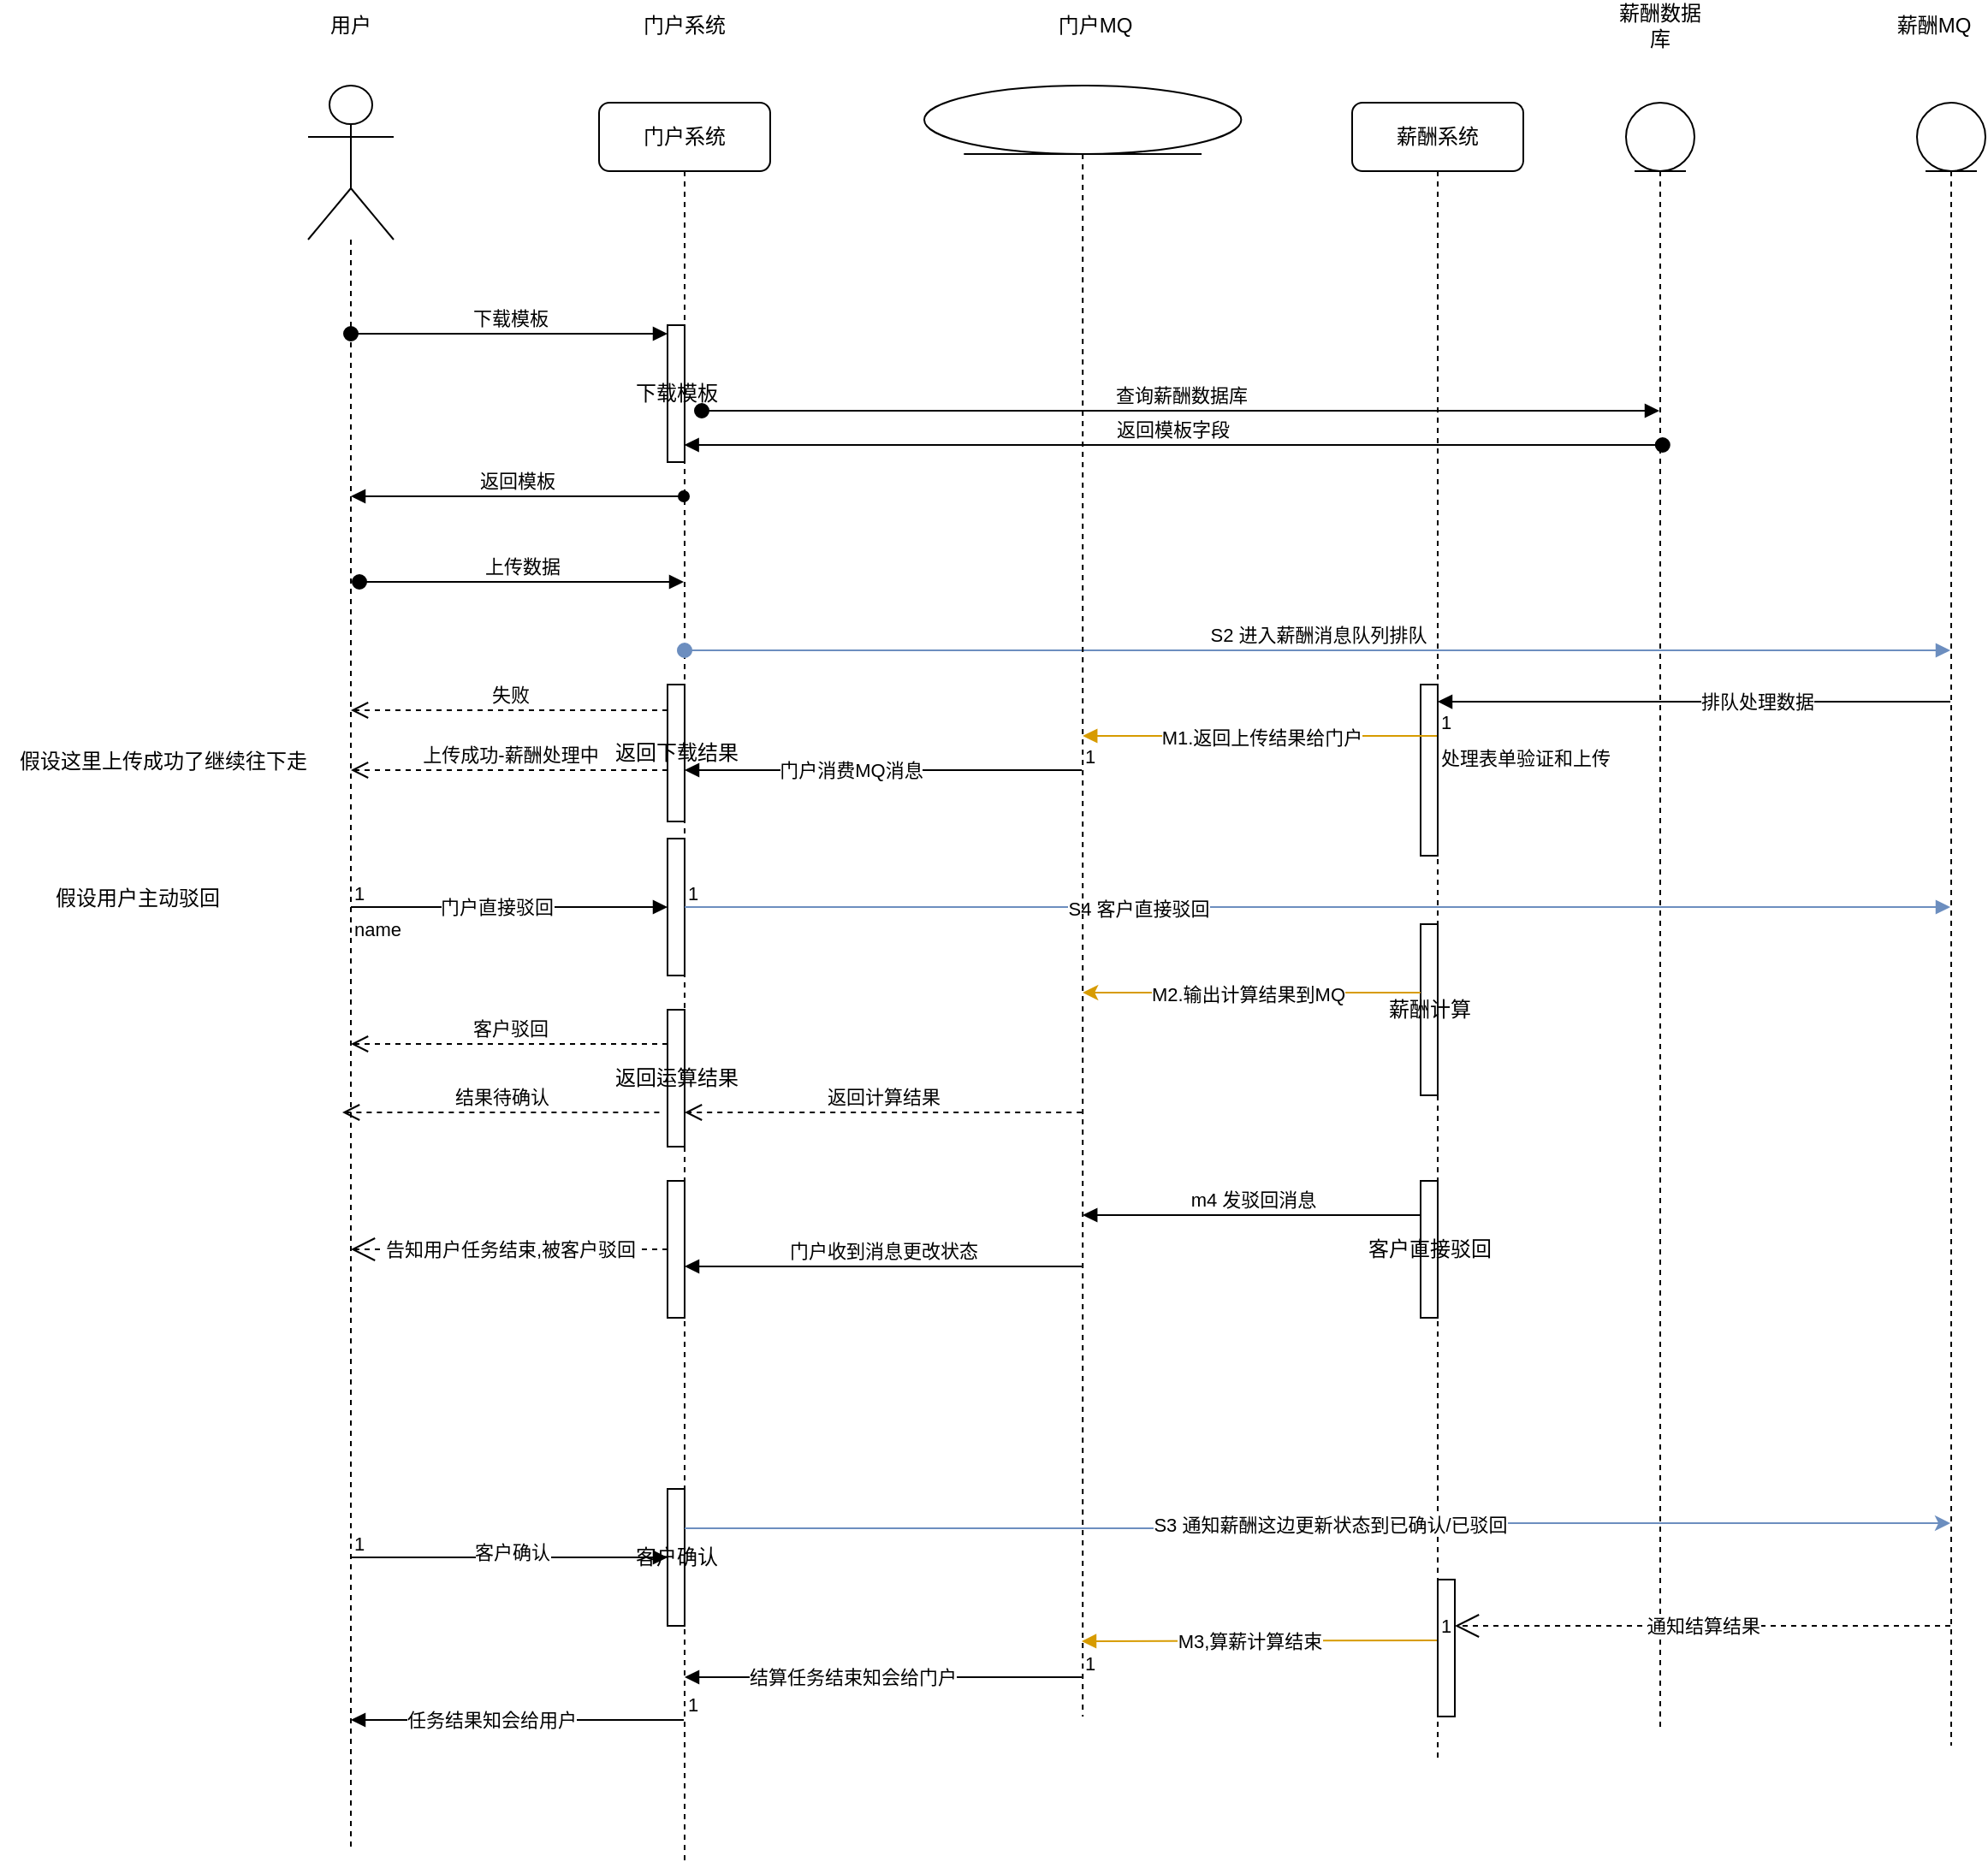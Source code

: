 <mxfile version="21.7.2" type="github">
  <diagram name="Page-1" id="13e1069c-82ec-6db2-03f1-153e76fe0fe0">
    <mxGraphModel dx="2420" dy="683" grid="1" gridSize="10" guides="0" tooltips="1" connect="1" arrows="1" fold="1" page="1" pageScale="1" pageWidth="1100" pageHeight="850" background="none" math="0" shadow="0">
      <root>
        <mxCell id="0" />
        <mxCell id="1" parent="0" />
        <mxCell id="7baba1c4bc27f4b0-2" value="门户系统" style="shape=umlLifeline;perimeter=lifelinePerimeter;whiteSpace=wrap;html=1;container=1;collapsible=0;recursiveResize=0;outlineConnect=0;rounded=1;shadow=0;comic=0;labelBackgroundColor=none;strokeWidth=1;fontFamily=Verdana;fontSize=12;align=center;" parent="1" vertex="1">
          <mxGeometry x="240" y="80" width="100" height="1030" as="geometry" />
        </mxCell>
        <mxCell id="_u981DfsSqjr19nyvVNP-14" value="下载模板" style="html=1;points=[[0,0,0,0,5],[0,1,0,0,-5],[1,0,0,0,5],[1,1,0,0,-5]];perimeter=orthogonalPerimeter;outlineConnect=0;targetShapes=umlLifeline;portConstraint=eastwest;newEdgeStyle={&quot;curved&quot;:0,&quot;rounded&quot;:0};" parent="7baba1c4bc27f4b0-2" vertex="1">
          <mxGeometry x="40" y="130" width="10" height="80" as="geometry" />
        </mxCell>
        <mxCell id="_u981DfsSqjr19nyvVNP-23" value="S2 进入薪酬消息队列排队" style="html=1;verticalAlign=bottom;startArrow=oval;startFill=1;endArrow=block;startSize=8;curved=0;rounded=0;fillColor=#dae8fc;strokeColor=#6c8ebf;" parent="7baba1c4bc27f4b0-2" target="_u981DfsSqjr19nyvVNP-6" edge="1">
          <mxGeometry width="60" relative="1" as="geometry">
            <mxPoint x="50" y="320" as="sourcePoint" />
            <mxPoint x="110" y="320" as="targetPoint" />
          </mxGeometry>
        </mxCell>
        <mxCell id="_u981DfsSqjr19nyvVNP-38" value="返回下载结果" style="html=1;points=[[0,0,0,0,5],[0,1,0,0,-5],[1,0,0,0,5],[1,1,0,0,-5]];perimeter=orthogonalPerimeter;outlineConnect=0;targetShapes=umlLifeline;portConstraint=eastwest;newEdgeStyle={&quot;curved&quot;:0,&quot;rounded&quot;:0};" parent="7baba1c4bc27f4b0-2" vertex="1">
          <mxGeometry x="40" y="340" width="10" height="80" as="geometry" />
        </mxCell>
        <mxCell id="_u981DfsSqjr19nyvVNP-43" value="返回运算结果" style="html=1;points=[[0,0,0,0,5],[0,1,0,0,-5],[1,0,0,0,5],[1,1,0,0,-5]];perimeter=orthogonalPerimeter;outlineConnect=0;targetShapes=umlLifeline;portConstraint=eastwest;newEdgeStyle={&quot;curved&quot;:0,&quot;rounded&quot;:0};" parent="7baba1c4bc27f4b0-2" vertex="1">
          <mxGeometry x="40" y="530" width="10" height="80" as="geometry" />
        </mxCell>
        <mxCell id="_u981DfsSqjr19nyvVNP-53" value="客户确认" style="html=1;points=[[0,0,0,0,5],[0,1,0,0,-5],[1,0,0,0,5],[1,1,0,0,-5]];perimeter=orthogonalPerimeter;outlineConnect=0;targetShapes=umlLifeline;portConstraint=eastwest;newEdgeStyle={&quot;curved&quot;:0,&quot;rounded&quot;:0};" parent="7baba1c4bc27f4b0-2" vertex="1">
          <mxGeometry x="40" y="810" width="10" height="80" as="geometry" />
        </mxCell>
        <mxCell id="_u981DfsSqjr19nyvVNP-49" value="结果待确认" style="html=1;verticalAlign=bottom;endArrow=open;dashed=1;endSize=8;curved=0;rounded=0;" parent="7baba1c4bc27f4b0-2" edge="1">
          <mxGeometry relative="1" as="geometry">
            <mxPoint x="35.19" y="590" as="sourcePoint" />
            <mxPoint x="-150.0" y="590" as="targetPoint" />
          </mxGeometry>
        </mxCell>
        <mxCell id="_u981DfsSqjr19nyvVNP-84" value="" style="html=1;points=[[0,0,0,0,5],[0,1,0,0,-5],[1,0,0,0,5],[1,1,0,0,-5]];perimeter=orthogonalPerimeter;outlineConnect=0;targetShapes=umlLifeline;portConstraint=eastwest;newEdgeStyle={&quot;curved&quot;:0,&quot;rounded&quot;:0};" parent="7baba1c4bc27f4b0-2" vertex="1">
          <mxGeometry x="40" y="630" width="10" height="80" as="geometry" />
        </mxCell>
        <mxCell id="_u981DfsSqjr19nyvVNP-99" value="" style="html=1;points=[[0,0,0,0,5],[0,1,0,0,-5],[1,0,0,0,5],[1,1,0,0,-5]];perimeter=orthogonalPerimeter;outlineConnect=0;targetShapes=umlLifeline;portConstraint=eastwest;newEdgeStyle={&quot;curved&quot;:0,&quot;rounded&quot;:0};" parent="7baba1c4bc27f4b0-2" vertex="1">
          <mxGeometry x="40" y="430" width="10" height="80" as="geometry" />
        </mxCell>
        <mxCell id="rmobg88m7ju0vjXwf5PJ-8" value="门户收到消息更改状态" style="html=1;verticalAlign=bottom;endArrow=block;curved=0;rounded=0;" edge="1" parent="7baba1c4bc27f4b0-2" source="_u981DfsSqjr19nyvVNP-5">
          <mxGeometry width="80" relative="1" as="geometry">
            <mxPoint x="248" y="680" as="sourcePoint" />
            <mxPoint x="50" y="680" as="targetPoint" />
            <Array as="points">
              <mxPoint x="148" y="680" />
            </Array>
          </mxGeometry>
        </mxCell>
        <mxCell id="7baba1c4bc27f4b0-5" value="薪酬系统" style="shape=umlLifeline;perimeter=lifelinePerimeter;whiteSpace=wrap;html=1;container=1;collapsible=0;recursiveResize=0;outlineConnect=0;rounded=1;shadow=0;comic=0;labelBackgroundColor=none;strokeWidth=1;fontFamily=Verdana;fontSize=12;align=center;" parent="1" vertex="1">
          <mxGeometry x="680" y="80" width="100" height="970" as="geometry" />
        </mxCell>
        <mxCell id="_u981DfsSqjr19nyvVNP-28" value="" style="html=1;points=[[0,0,0,0,5],[0,1,0,0,-5],[1,0,0,0,5],[1,1,0,0,-5]];perimeter=orthogonalPerimeter;outlineConnect=0;targetShapes=umlLifeline;portConstraint=eastwest;newEdgeStyle={&quot;curved&quot;:0,&quot;rounded&quot;:0};" parent="7baba1c4bc27f4b0-5" vertex="1">
          <mxGeometry x="40" y="340" width="10" height="100" as="geometry" />
        </mxCell>
        <mxCell id="_u981DfsSqjr19nyvVNP-42" value="薪酬计算" style="html=1;points=[[0,0,0,0,5],[0,1,0,0,-5],[1,0,0,0,5],[1,1,0,0,-5]];perimeter=orthogonalPerimeter;outlineConnect=0;targetShapes=umlLifeline;portConstraint=eastwest;newEdgeStyle={&quot;curved&quot;:0,&quot;rounded&quot;:0};" parent="7baba1c4bc27f4b0-5" vertex="1">
          <mxGeometry x="40" y="480" width="10" height="100" as="geometry" />
        </mxCell>
        <mxCell id="_u981DfsSqjr19nyvVNP-83" value="客户直接驳回" style="html=1;points=[[0,0,0,0,5],[0,1,0,0,-5],[1,0,0,0,5],[1,1,0,0,-5]];perimeter=orthogonalPerimeter;outlineConnect=0;targetShapes=umlLifeline;portConstraint=eastwest;newEdgeStyle={&quot;curved&quot;:0,&quot;rounded&quot;:0};" parent="7baba1c4bc27f4b0-5" vertex="1">
          <mxGeometry x="40" y="630" width="10" height="80" as="geometry" />
        </mxCell>
        <mxCell id="_u981DfsSqjr19nyvVNP-92" value="" style="html=1;points=[[0,0,0,0,5],[0,1,0,0,-5],[1,0,0,0,5],[1,1,0,0,-5]];perimeter=orthogonalPerimeter;outlineConnect=0;targetShapes=umlLifeline;portConstraint=eastwest;newEdgeStyle={&quot;curved&quot;:0,&quot;rounded&quot;:0};" parent="7baba1c4bc27f4b0-5" vertex="1">
          <mxGeometry x="50" y="862.97" width="10" height="80" as="geometry" />
        </mxCell>
        <mxCell id="_u981DfsSqjr19nyvVNP-100" value="" style="endArrow=block;endFill=1;html=1;edgeStyle=orthogonalEdgeStyle;align=left;verticalAlign=top;rounded=0;fillColor=#dae8fc;strokeColor=#6c8ebf;" parent="7baba1c4bc27f4b0-5" edge="1" target="_u981DfsSqjr19nyvVNP-6">
          <mxGeometry x="-1" relative="1" as="geometry">
            <mxPoint x="-390" y="470" as="sourcePoint" />
            <mxPoint x="40" y="380" as="targetPoint" />
            <Array as="points">
              <mxPoint x="240" y="470" />
              <mxPoint x="240" y="470" />
            </Array>
            <mxPoint as="offset" />
          </mxGeometry>
        </mxCell>
        <mxCell id="_u981DfsSqjr19nyvVNP-101" value="1" style="edgeLabel;resizable=0;html=1;align=left;verticalAlign=bottom;" parent="_u981DfsSqjr19nyvVNP-100" connectable="0" vertex="1">
          <mxGeometry x="-1" relative="1" as="geometry" />
        </mxCell>
        <mxCell id="_u981DfsSqjr19nyvVNP-102" value="S4 客户直接驳回" style="edgeLabel;html=1;align=center;verticalAlign=middle;resizable=0;points=[];" parent="_u981DfsSqjr19nyvVNP-100" vertex="1" connectable="0">
          <mxGeometry x="-0.284" y="-1" relative="1" as="geometry">
            <mxPoint as="offset" />
          </mxGeometry>
        </mxCell>
        <mxCell id="_u981DfsSqjr19nyvVNP-2" value="" style="shape=umlLifeline;perimeter=lifelinePerimeter;whiteSpace=wrap;html=1;container=1;dropTarget=0;collapsible=0;recursiveResize=0;outlineConnect=0;portConstraint=eastwest;newEdgeStyle={&quot;curved&quot;:0,&quot;rounded&quot;:0};participant=umlActor;size=90;" parent="1" vertex="1">
          <mxGeometry x="70" y="70" width="50" height="1030" as="geometry" />
        </mxCell>
        <mxCell id="_u981DfsSqjr19nyvVNP-4" value="" style="shape=umlLifeline;perimeter=lifelinePerimeter;whiteSpace=wrap;html=1;container=1;dropTarget=0;collapsible=0;recursiveResize=0;outlineConnect=0;portConstraint=eastwest;newEdgeStyle={&quot;curved&quot;:0,&quot;rounded&quot;:0};participant=umlEntity;" parent="1" vertex="1">
          <mxGeometry x="840" y="80" width="40" height="950" as="geometry" />
        </mxCell>
        <mxCell id="_u981DfsSqjr19nyvVNP-5" value="" style="shape=umlLifeline;perimeter=lifelinePerimeter;whiteSpace=wrap;html=1;container=1;dropTarget=0;collapsible=0;recursiveResize=0;outlineConnect=0;portConstraint=eastwest;newEdgeStyle={&quot;curved&quot;:0,&quot;rounded&quot;:0};participant=umlEntity;" parent="1" vertex="1">
          <mxGeometry x="430" y="70" width="185.19" height="952.97" as="geometry" />
        </mxCell>
        <mxCell id="_u981DfsSqjr19nyvVNP-6" value="" style="shape=umlLifeline;perimeter=lifelinePerimeter;whiteSpace=wrap;html=1;container=1;dropTarget=0;collapsible=0;recursiveResize=0;outlineConnect=0;portConstraint=eastwest;newEdgeStyle={&quot;curved&quot;:0,&quot;rounded&quot;:0};participant=umlEntity;" parent="1" vertex="1">
          <mxGeometry x="1010" y="80" width="40" height="960" as="geometry" />
        </mxCell>
        <mxCell id="_u981DfsSqjr19nyvVNP-7" value="用户" style="text;html=1;strokeColor=none;fillColor=none;align=center;verticalAlign=middle;whiteSpace=wrap;rounded=0;" parent="1" vertex="1">
          <mxGeometry x="65" y="20" width="60" height="30" as="geometry" />
        </mxCell>
        <mxCell id="_u981DfsSqjr19nyvVNP-9" value="门户系统" style="text;html=1;strokeColor=none;fillColor=none;align=center;verticalAlign=middle;whiteSpace=wrap;rounded=0;" parent="1" vertex="1">
          <mxGeometry x="260" y="20" width="60" height="30" as="geometry" />
        </mxCell>
        <mxCell id="_u981DfsSqjr19nyvVNP-10" value="门户MQ" style="text;html=1;strokeColor=none;fillColor=none;align=center;verticalAlign=middle;whiteSpace=wrap;rounded=0;" parent="1" vertex="1">
          <mxGeometry x="500" y="20" width="60" height="30" as="geometry" />
        </mxCell>
        <mxCell id="_u981DfsSqjr19nyvVNP-11" value="薪酬MQ" style="text;html=1;strokeColor=none;fillColor=none;align=center;verticalAlign=middle;whiteSpace=wrap;rounded=0;" parent="1" vertex="1">
          <mxGeometry x="990" y="20" width="60" height="30" as="geometry" />
        </mxCell>
        <mxCell id="_u981DfsSqjr19nyvVNP-12" value="薪酬数据库" style="text;html=1;strokeColor=none;fillColor=none;align=center;verticalAlign=middle;whiteSpace=wrap;rounded=0;" parent="1" vertex="1">
          <mxGeometry x="830" y="20" width="60" height="30" as="geometry" />
        </mxCell>
        <mxCell id="_u981DfsSqjr19nyvVNP-15" value="下载模板" style="html=1;verticalAlign=bottom;startArrow=oval;endArrow=block;startSize=8;curved=0;rounded=0;entryX=0;entryY=0;entryDx=0;entryDy=5;" parent="1" source="_u981DfsSqjr19nyvVNP-2" target="_u981DfsSqjr19nyvVNP-14" edge="1">
          <mxGeometry x="0.001" relative="1" as="geometry">
            <mxPoint x="215" y="225" as="sourcePoint" />
            <mxPoint as="offset" />
          </mxGeometry>
        </mxCell>
        <mxCell id="_u981DfsSqjr19nyvVNP-18" value="查询薪酬数据库" style="html=1;verticalAlign=bottom;startArrow=oval;startFill=1;endArrow=block;startSize=8;curved=0;rounded=0;" parent="1" target="_u981DfsSqjr19nyvVNP-4" edge="1">
          <mxGeometry width="60" relative="1" as="geometry">
            <mxPoint x="300" y="260" as="sourcePoint" />
            <mxPoint x="360" y="260" as="targetPoint" />
          </mxGeometry>
        </mxCell>
        <mxCell id="_u981DfsSqjr19nyvVNP-20" value="返回模板字段" style="html=1;verticalAlign=bottom;startArrow=oval;startFill=1;endArrow=block;startSize=8;curved=0;rounded=0;exitX=0.535;exitY=0.353;exitDx=0;exitDy=0;exitPerimeter=0;" parent="1" edge="1">
          <mxGeometry width="60" relative="1" as="geometry">
            <mxPoint x="861.4" y="280.0" as="sourcePoint" />
            <mxPoint x="289.81" y="280.0" as="targetPoint" />
          </mxGeometry>
        </mxCell>
        <mxCell id="_u981DfsSqjr19nyvVNP-21" value="返回模板" style="html=1;verticalAlign=bottom;startArrow=oval;startFill=1;endArrow=block;curved=0;rounded=0;" parent="1" source="7baba1c4bc27f4b0-2" target="_u981DfsSqjr19nyvVNP-2" edge="1">
          <mxGeometry width="60" relative="1" as="geometry">
            <mxPoint x="580" y="260" as="sourcePoint" />
            <mxPoint x="640" y="260" as="targetPoint" />
            <Array as="points">
              <mxPoint x="200" y="310" />
            </Array>
          </mxGeometry>
        </mxCell>
        <mxCell id="_u981DfsSqjr19nyvVNP-22" value="上传数据" style="html=1;verticalAlign=bottom;startArrow=oval;startFill=1;endArrow=block;startSize=8;curved=0;rounded=0;" parent="1" target="7baba1c4bc27f4b0-2" edge="1">
          <mxGeometry width="60" relative="1" as="geometry">
            <mxPoint x="100" y="360" as="sourcePoint" />
            <mxPoint x="160" y="360" as="targetPoint" />
          </mxGeometry>
        </mxCell>
        <mxCell id="_u981DfsSqjr19nyvVNP-29" value="排队处理数据" style="html=1;align=left;spacingLeft=2;endArrow=block;rounded=0;edgeStyle=orthogonalEdgeStyle;curved=0;rounded=0;" parent="1" edge="1">
          <mxGeometry relative="1" as="geometry">
            <mxPoint x="1029.5" y="430.004" as="sourcePoint" />
            <Array as="points">
              <mxPoint x="800" y="429.97" />
              <mxPoint x="800" y="429.97" />
            </Array>
            <mxPoint x="730" y="430.004" as="targetPoint" />
          </mxGeometry>
        </mxCell>
        <mxCell id="_u981DfsSqjr19nyvVNP-34" value="处理表单验证和上传" style="endArrow=block;endFill=1;html=1;edgeStyle=orthogonalEdgeStyle;align=left;verticalAlign=top;rounded=0;fillColor=#ffe6cc;strokeColor=#d79b00;" parent="1" source="7baba1c4bc27f4b0-5" target="_u981DfsSqjr19nyvVNP-5" edge="1">
          <mxGeometry x="-1" relative="1" as="geometry">
            <mxPoint x="789.69" y="510.004" as="sourcePoint" />
            <mxPoint x="350.0" y="510.004" as="targetPoint" />
            <Array as="points">
              <mxPoint x="650" y="450" />
              <mxPoint x="650" y="450" />
            </Array>
          </mxGeometry>
        </mxCell>
        <mxCell id="_u981DfsSqjr19nyvVNP-35" value="1" style="edgeLabel;resizable=0;html=1;align=left;verticalAlign=bottom;" parent="_u981DfsSqjr19nyvVNP-34" connectable="0" vertex="1">
          <mxGeometry x="-1" relative="1" as="geometry" />
        </mxCell>
        <mxCell id="_u981DfsSqjr19nyvVNP-36" value="M1.返回上传结果给门户" style="edgeLabel;html=1;align=center;verticalAlign=middle;resizable=0;points=[];" parent="_u981DfsSqjr19nyvVNP-34" vertex="1" connectable="0">
          <mxGeometry x="-0.006" y="1" relative="1" as="geometry">
            <mxPoint as="offset" />
          </mxGeometry>
        </mxCell>
        <mxCell id="_u981DfsSqjr19nyvVNP-39" value="失败" style="html=1;verticalAlign=bottom;endArrow=open;dashed=1;endSize=8;curved=0;rounded=0;" parent="1" source="_u981DfsSqjr19nyvVNP-38" target="_u981DfsSqjr19nyvVNP-2" edge="1">
          <mxGeometry relative="1" as="geometry">
            <mxPoint x="270" y="450" as="sourcePoint" />
            <mxPoint x="190" y="450" as="targetPoint" />
            <Array as="points">
              <mxPoint x="200" y="435" />
            </Array>
          </mxGeometry>
        </mxCell>
        <mxCell id="_u981DfsSqjr19nyvVNP-40" value="上传成功-薪酬处理中" style="html=1;verticalAlign=bottom;endArrow=open;dashed=1;endSize=8;curved=0;rounded=0;" parent="1" source="_u981DfsSqjr19nyvVNP-38" target="_u981DfsSqjr19nyvVNP-2" edge="1">
          <mxGeometry relative="1" as="geometry">
            <mxPoint x="260" y="470" as="sourcePoint" />
            <mxPoint x="180" y="470" as="targetPoint" />
            <Array as="points">
              <mxPoint x="180" y="470" />
            </Array>
          </mxGeometry>
        </mxCell>
        <mxCell id="_u981DfsSqjr19nyvVNP-46" value="返回计算结果" style="html=1;verticalAlign=bottom;endArrow=open;dashed=1;endSize=8;curved=0;rounded=0;" parent="1" source="_u981DfsSqjr19nyvVNP-5" target="_u981DfsSqjr19nyvVNP-43" edge="1">
          <mxGeometry relative="1" as="geometry">
            <mxPoint x="570" y="670" as="sourcePoint" />
            <mxPoint x="650" y="620" as="targetPoint" />
            <Array as="points">
              <mxPoint x="500" y="670" />
            </Array>
          </mxGeometry>
        </mxCell>
        <mxCell id="_u981DfsSqjr19nyvVNP-47" value="客户驳回" style="html=1;verticalAlign=bottom;endArrow=open;dashed=1;endSize=8;curved=0;rounded=0;" parent="1" source="_u981DfsSqjr19nyvVNP-43" target="_u981DfsSqjr19nyvVNP-2" edge="1">
          <mxGeometry relative="1" as="geometry">
            <mxPoint x="280" y="600" as="sourcePoint" />
            <mxPoint x="200" y="600" as="targetPoint" />
            <Array as="points">
              <mxPoint x="190" y="630" />
            </Array>
          </mxGeometry>
        </mxCell>
        <mxCell id="_u981DfsSqjr19nyvVNP-58" style="edgeStyle=orthogonalEdgeStyle;rounded=0;orthogonalLoop=1;jettySize=auto;html=1;curved=0;fillColor=#ffe6cc;strokeColor=#d79b00;" parent="1" source="_u981DfsSqjr19nyvVNP-42" target="_u981DfsSqjr19nyvVNP-5" edge="1">
          <mxGeometry relative="1" as="geometry">
            <Array as="points">
              <mxPoint x="640" y="600" />
              <mxPoint x="640" y="600" />
            </Array>
          </mxGeometry>
        </mxCell>
        <mxCell id="_u981DfsSqjr19nyvVNP-59" value="M2.输出计算结果到MQ" style="edgeLabel;html=1;align=center;verticalAlign=middle;resizable=0;points=[];" parent="_u981DfsSqjr19nyvVNP-58" vertex="1" connectable="0">
          <mxGeometry x="0.025" y="1" relative="1" as="geometry">
            <mxPoint as="offset" />
          </mxGeometry>
        </mxCell>
        <mxCell id="_u981DfsSqjr19nyvVNP-62" value="" style="endArrow=block;endFill=1;html=1;edgeStyle=orthogonalEdgeStyle;align=left;verticalAlign=top;rounded=0;" parent="1" source="_u981DfsSqjr19nyvVNP-5" target="_u981DfsSqjr19nyvVNP-38" edge="1">
          <mxGeometry x="-1" relative="1" as="geometry">
            <mxPoint x="380" y="460" as="sourcePoint" />
            <mxPoint x="540" y="460" as="targetPoint" />
            <Array as="points">
              <mxPoint x="360" y="470" />
              <mxPoint x="360" y="470" />
            </Array>
            <mxPoint as="offset" />
          </mxGeometry>
        </mxCell>
        <mxCell id="_u981DfsSqjr19nyvVNP-63" value="1" style="edgeLabel;resizable=0;html=1;align=left;verticalAlign=bottom;" parent="_u981DfsSqjr19nyvVNP-62" connectable="0" vertex="1">
          <mxGeometry x="-1" relative="1" as="geometry" />
        </mxCell>
        <mxCell id="_u981DfsSqjr19nyvVNP-64" value="门户消费MQ消息" style="edgeLabel;html=1;align=center;verticalAlign=middle;resizable=0;points=[];" parent="_u981DfsSqjr19nyvVNP-62" vertex="1" connectable="0">
          <mxGeometry x="0.162" relative="1" as="geometry">
            <mxPoint as="offset" />
          </mxGeometry>
        </mxCell>
        <mxCell id="_u981DfsSqjr19nyvVNP-90" value="告知用户任务结束,被客户驳回" style="endArrow=open;endSize=12;dashed=1;html=1;rounded=0;" parent="1" source="_u981DfsSqjr19nyvVNP-84" target="_u981DfsSqjr19nyvVNP-2" edge="1">
          <mxGeometry width="160" relative="1" as="geometry">
            <mxPoint x="150" y="740" as="sourcePoint" />
            <mxPoint x="310" y="740" as="targetPoint" />
          </mxGeometry>
        </mxCell>
        <mxCell id="_u981DfsSqjr19nyvVNP-96" value="name" style="endArrow=block;endFill=1;html=1;edgeStyle=orthogonalEdgeStyle;align=left;verticalAlign=top;rounded=0;" parent="1" target="_u981DfsSqjr19nyvVNP-99" edge="1" source="_u981DfsSqjr19nyvVNP-2">
          <mxGeometry x="-1" relative="1" as="geometry">
            <mxPoint x="90" y="840" as="sourcePoint" />
            <mxPoint x="270" y="841" as="targetPoint" />
            <Array as="points">
              <mxPoint x="160" y="550" />
              <mxPoint x="160" y="550" />
            </Array>
          </mxGeometry>
        </mxCell>
        <mxCell id="_u981DfsSqjr19nyvVNP-97" value="1" style="edgeLabel;resizable=0;html=1;align=left;verticalAlign=bottom;" parent="_u981DfsSqjr19nyvVNP-96" connectable="0" vertex="1">
          <mxGeometry x="-1" relative="1" as="geometry" />
        </mxCell>
        <mxCell id="_u981DfsSqjr19nyvVNP-98" value="门户直接驳回" style="edgeLabel;html=1;align=center;verticalAlign=middle;resizable=0;points=[];" parent="_u981DfsSqjr19nyvVNP-96" vertex="1" connectable="0">
          <mxGeometry x="-0.084" relative="1" as="geometry">
            <mxPoint as="offset" />
          </mxGeometry>
        </mxCell>
        <mxCell id="_u981DfsSqjr19nyvVNP-60" style="edgeStyle=orthogonalEdgeStyle;rounded=0;orthogonalLoop=1;jettySize=auto;html=1;curved=0;fillColor=#dae8fc;strokeColor=#6c8ebf;" parent="1" source="7baba1c4bc27f4b0-2" target="_u981DfsSqjr19nyvVNP-6" edge="1">
          <mxGeometry relative="1" as="geometry">
            <mxPoint x="165.19" y="913.004" as="sourcePoint" />
            <mxPoint x="904.69" y="913.004" as="targetPoint" />
            <Array as="points">
              <mxPoint x="588" y="913" />
              <mxPoint x="588" y="910" />
            </Array>
          </mxGeometry>
        </mxCell>
        <mxCell id="_u981DfsSqjr19nyvVNP-61" value="S3 通知薪酬这边更新状态到已确认/已驳回" style="edgeLabel;html=1;align=center;verticalAlign=middle;resizable=0;points=[];" parent="_u981DfsSqjr19nyvVNP-60" vertex="1" connectable="0">
          <mxGeometry x="0.022" y="-1" relative="1" as="geometry">
            <mxPoint as="offset" />
          </mxGeometry>
        </mxCell>
        <mxCell id="_u981DfsSqjr19nyvVNP-54" value="" style="endArrow=block;endFill=1;html=1;edgeStyle=orthogonalEdgeStyle;align=left;verticalAlign=top;rounded=0;" parent="1" source="_u981DfsSqjr19nyvVNP-2" target="_u981DfsSqjr19nyvVNP-53" edge="1">
          <mxGeometry x="-1" relative="1" as="geometry">
            <mxPoint x="-30.0" y="913.004" as="sourcePoint" />
            <mxPoint x="155.19" y="913.004" as="targetPoint" />
            <Array as="points">
              <mxPoint x="140" y="930" />
              <mxPoint x="140" y="930" />
            </Array>
          </mxGeometry>
        </mxCell>
        <mxCell id="_u981DfsSqjr19nyvVNP-55" value="1" style="edgeLabel;resizable=0;html=1;align=left;verticalAlign=bottom;" parent="_u981DfsSqjr19nyvVNP-54" connectable="0" vertex="1">
          <mxGeometry x="-1" relative="1" as="geometry" />
        </mxCell>
        <mxCell id="_u981DfsSqjr19nyvVNP-57" value="客户确认" style="edgeLabel;html=1;align=center;verticalAlign=middle;resizable=0;points=[];" parent="_u981DfsSqjr19nyvVNP-54" vertex="1" connectable="0">
          <mxGeometry x="0.012" y="3" relative="1" as="geometry">
            <mxPoint as="offset" />
          </mxGeometry>
        </mxCell>
        <mxCell id="_u981DfsSqjr19nyvVNP-93" value="通知结算结果" style="endArrow=open;endSize=12;dashed=1;html=1;rounded=0;" parent="1" target="_u981DfsSqjr19nyvVNP-92" edge="1">
          <mxGeometry width="160" relative="1" as="geometry">
            <mxPoint x="1029.5" y="970" as="sourcePoint" />
            <mxPoint x="729.81" y="970" as="targetPoint" />
          </mxGeometry>
        </mxCell>
        <mxCell id="_u981DfsSqjr19nyvVNP-65" value="" style="endArrow=block;endFill=1;html=1;edgeStyle=orthogonalEdgeStyle;align=left;verticalAlign=top;rounded=0;fillColor=#ffe6cc;strokeColor=#d79b00;" parent="1" edge="1">
          <mxGeometry x="-1" relative="1" as="geometry">
            <mxPoint x="729.5" y="978.48" as="sourcePoint" />
            <mxPoint x="522" y="979" as="targetPoint" />
            <Array as="points">
              <mxPoint x="522" y="979" />
            </Array>
          </mxGeometry>
        </mxCell>
        <mxCell id="_u981DfsSqjr19nyvVNP-66" value="1" style="edgeLabel;resizable=0;html=1;align=left;verticalAlign=bottom;" parent="_u981DfsSqjr19nyvVNP-65" connectable="0" vertex="1">
          <mxGeometry x="-1" relative="1" as="geometry" />
        </mxCell>
        <mxCell id="_u981DfsSqjr19nyvVNP-67" value="M3,算薪计算结束" style="edgeLabel;html=1;align=center;verticalAlign=middle;resizable=0;points=[];" parent="_u981DfsSqjr19nyvVNP-65" vertex="1" connectable="0">
          <mxGeometry x="0.058" relative="1" as="geometry">
            <mxPoint as="offset" />
          </mxGeometry>
        </mxCell>
        <mxCell id="_u981DfsSqjr19nyvVNP-68" value="" style="endArrow=block;endFill=1;html=1;edgeStyle=orthogonalEdgeStyle;align=left;verticalAlign=top;rounded=0;" parent="1" edge="1">
          <mxGeometry x="-1" y="36" relative="1" as="geometry">
            <mxPoint x="522.095" y="1000.034" as="sourcePoint" />
            <mxPoint x="290" y="1000" as="targetPoint" />
            <Array as="points">
              <mxPoint x="290" y="1000" />
            </Array>
            <mxPoint x="30" y="-16" as="offset" />
          </mxGeometry>
        </mxCell>
        <mxCell id="_u981DfsSqjr19nyvVNP-69" value="1" style="edgeLabel;resizable=0;html=1;align=left;verticalAlign=bottom;" parent="_u981DfsSqjr19nyvVNP-68" connectable="0" vertex="1">
          <mxGeometry x="-1" relative="1" as="geometry" />
        </mxCell>
        <mxCell id="_u981DfsSqjr19nyvVNP-70" value="结算任务结束知会给门户" style="edgeLabel;html=1;align=center;verticalAlign=middle;resizable=0;points=[];" parent="_u981DfsSqjr19nyvVNP-68" vertex="1" connectable="0">
          <mxGeometry x="0.155" relative="1" as="geometry">
            <mxPoint as="offset" />
          </mxGeometry>
        </mxCell>
        <mxCell id="_u981DfsSqjr19nyvVNP-80" value="" style="endArrow=block;endFill=1;html=1;edgeStyle=orthogonalEdgeStyle;align=left;verticalAlign=top;rounded=0;" parent="1" target="_u981DfsSqjr19nyvVNP-2" edge="1">
          <mxGeometry x="-1" relative="1" as="geometry">
            <mxPoint x="289.5" y="1024.97" as="sourcePoint" />
            <mxPoint x="94.81" y="980.004" as="targetPoint" />
            <Array as="points">
              <mxPoint x="140" y="1025" />
              <mxPoint x="140" y="1025" />
            </Array>
            <mxPoint as="offset" />
          </mxGeometry>
        </mxCell>
        <mxCell id="_u981DfsSqjr19nyvVNP-81" value="1" style="edgeLabel;resizable=0;html=1;align=left;verticalAlign=bottom;" parent="_u981DfsSqjr19nyvVNP-80" connectable="0" vertex="1">
          <mxGeometry x="-1" relative="1" as="geometry" />
        </mxCell>
        <mxCell id="_u981DfsSqjr19nyvVNP-82" value="任务结果知会给用户" style="edgeLabel;html=1;align=center;verticalAlign=middle;resizable=0;points=[];" parent="_u981DfsSqjr19nyvVNP-80" vertex="1" connectable="0">
          <mxGeometry x="0.155" relative="1" as="geometry">
            <mxPoint as="offset" />
          </mxGeometry>
        </mxCell>
        <mxCell id="rmobg88m7ju0vjXwf5PJ-2" value="假设这里上传成功了继续往下走" style="text;html=1;align=center;verticalAlign=middle;resizable=0;points=[];autosize=1;strokeColor=none;fillColor=none;" vertex="1" parent="1">
          <mxGeometry x="-110" y="450" width="190" height="30" as="geometry" />
        </mxCell>
        <mxCell id="rmobg88m7ju0vjXwf5PJ-3" value="假设用户主动驳回" style="text;html=1;align=center;verticalAlign=middle;resizable=0;points=[];autosize=1;strokeColor=none;fillColor=none;" vertex="1" parent="1">
          <mxGeometry x="-90" y="530" width="120" height="30" as="geometry" />
        </mxCell>
        <mxCell id="rmobg88m7ju0vjXwf5PJ-7" value="m4 发驳回消息" style="html=1;verticalAlign=bottom;endArrow=block;curved=0;rounded=0;" edge="1" parent="1" source="_u981DfsSqjr19nyvVNP-83" target="_u981DfsSqjr19nyvVNP-5">
          <mxGeometry width="80" relative="1" as="geometry">
            <mxPoint x="590" y="720" as="sourcePoint" />
            <mxPoint x="670" y="720" as="targetPoint" />
            <Array as="points">
              <mxPoint x="620" y="730" />
            </Array>
          </mxGeometry>
        </mxCell>
      </root>
    </mxGraphModel>
  </diagram>
</mxfile>
